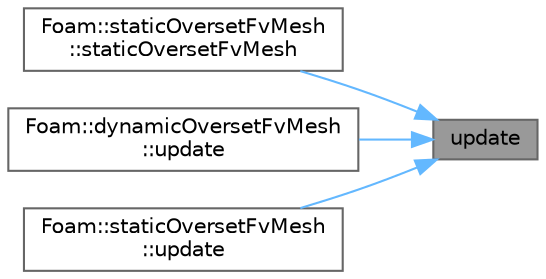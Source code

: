 digraph "update"
{
 // LATEX_PDF_SIZE
  bgcolor="transparent";
  edge [fontname=Helvetica,fontsize=10,labelfontname=Helvetica,labelfontsize=10];
  node [fontname=Helvetica,fontsize=10,shape=box,height=0.2,width=0.4];
  rankdir="RL";
  Node1 [id="Node000001",label="update",height=0.2,width=0.4,color="gray40", fillcolor="grey60", style="filled", fontcolor="black",tooltip=" "];
  Node1 -> Node2 [id="edge1_Node000001_Node000002",dir="back",color="steelblue1",style="solid",tooltip=" "];
  Node2 [id="Node000002",label="Foam::staticOversetFvMesh\l::staticOversetFvMesh",height=0.2,width=0.4,color="grey40", fillcolor="white", style="filled",URL="$classFoam_1_1staticOversetFvMesh.html#a431767b85b49d732cc1f89c48b60100c",tooltip=" "];
  Node1 -> Node3 [id="edge2_Node000001_Node000003",dir="back",color="steelblue1",style="solid",tooltip=" "];
  Node3 [id="Node000003",label="Foam::dynamicOversetFvMesh\l::update",height=0.2,width=0.4,color="grey40", fillcolor="white", style="filled",URL="$classFoam_1_1dynamicOversetFvMesh.html#aa2aac016e2bf7b5bd2b271786c2791aa",tooltip=" "];
  Node1 -> Node4 [id="edge3_Node000001_Node000004",dir="back",color="steelblue1",style="solid",tooltip=" "];
  Node4 [id="Node000004",label="Foam::staticOversetFvMesh\l::update",height=0.2,width=0.4,color="grey40", fillcolor="white", style="filled",URL="$classFoam_1_1staticOversetFvMesh.html#aa2aac016e2bf7b5bd2b271786c2791aa",tooltip=" "];
}
